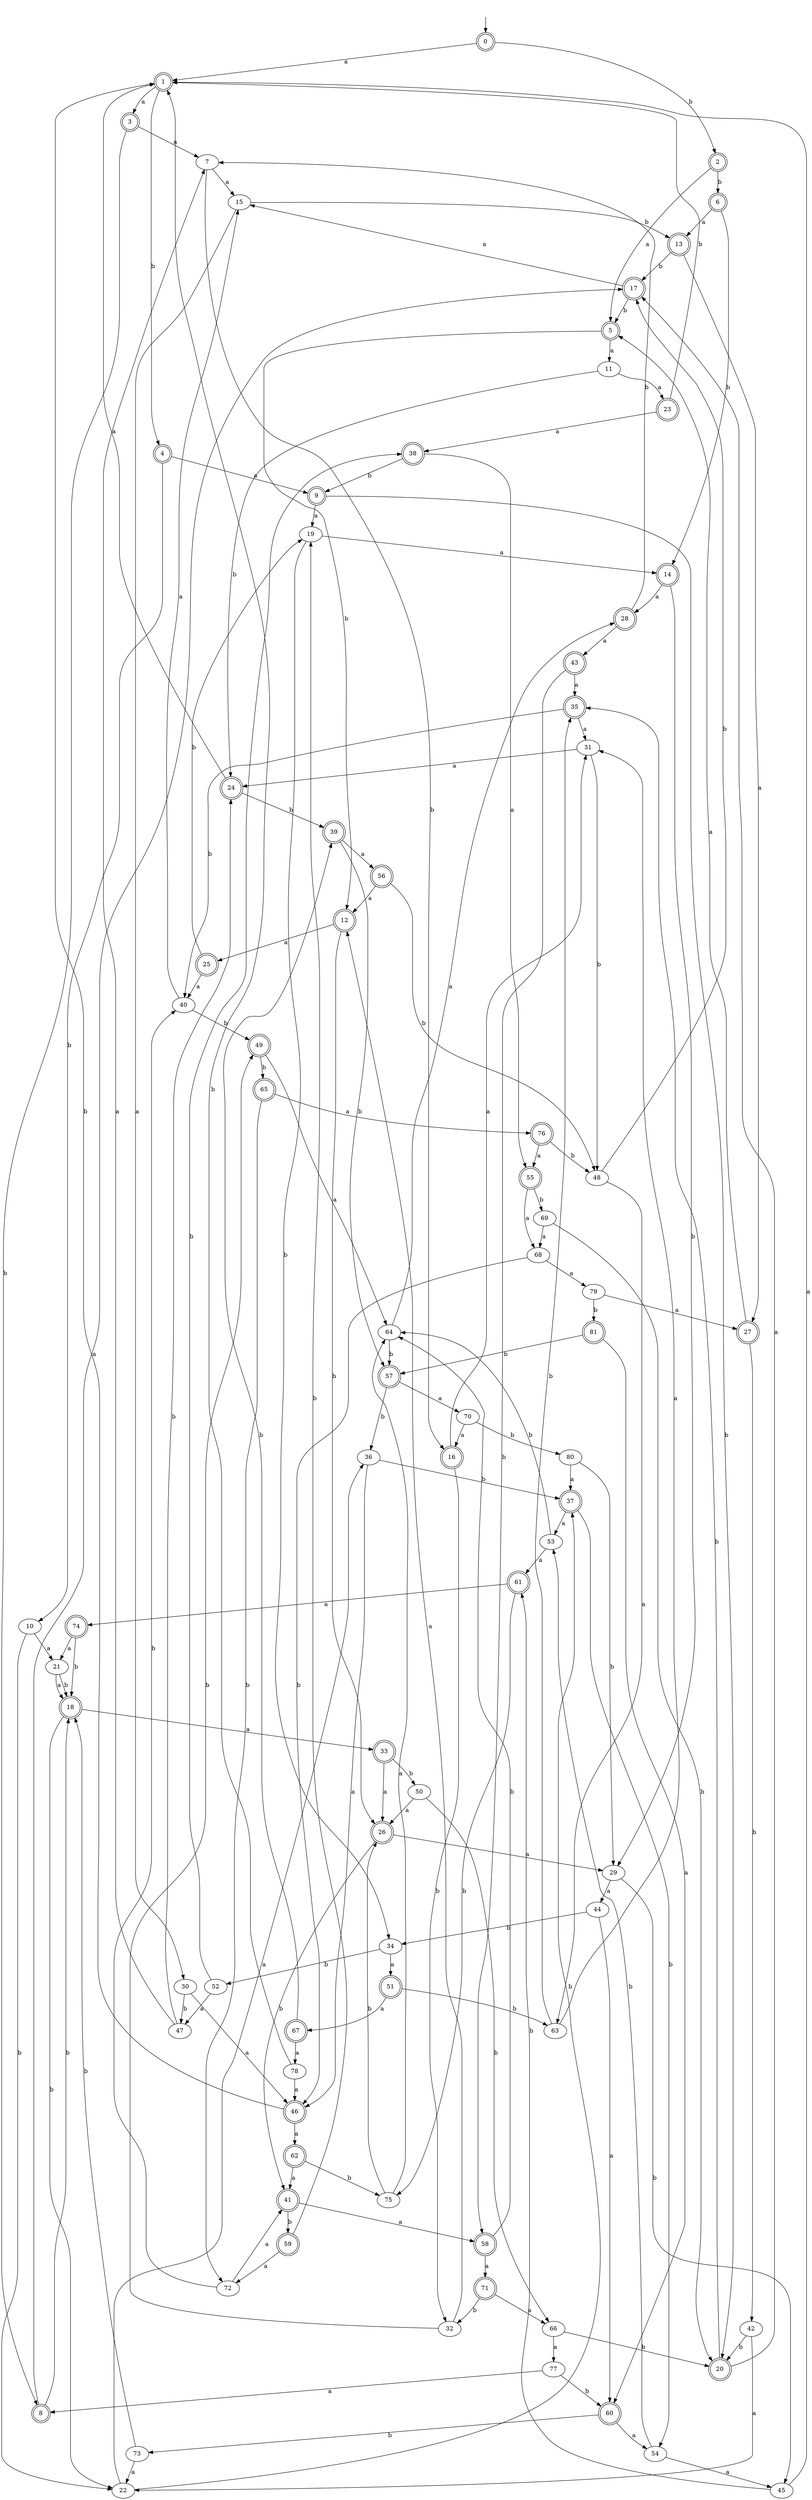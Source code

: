 digraph RandomDFA {
  __start0 [label="", shape=none];
  __start0 -> 0 [label=""];
  0 [shape=circle] [shape=doublecircle]
  0 -> 1 [label="a"]
  0 -> 2 [label="b"]
  1 [shape=doublecircle]
  1 -> 3 [label="a"]
  1 -> 4 [label="b"]
  2 [shape=doublecircle]
  2 -> 5 [label="a"]
  2 -> 6 [label="b"]
  3 [shape=doublecircle]
  3 -> 7 [label="a"]
  3 -> 8 [label="b"]
  4 [shape=doublecircle]
  4 -> 9 [label="a"]
  4 -> 10 [label="b"]
  5 [shape=doublecircle]
  5 -> 11 [label="a"]
  5 -> 12 [label="b"]
  6 [shape=doublecircle]
  6 -> 13 [label="a"]
  6 -> 14 [label="b"]
  7
  7 -> 15 [label="a"]
  7 -> 16 [label="b"]
  8 [shape=doublecircle]
  8 -> 17 [label="a"]
  8 -> 18 [label="b"]
  9 [shape=doublecircle]
  9 -> 19 [label="a"]
  9 -> 20 [label="b"]
  10
  10 -> 21 [label="a"]
  10 -> 22 [label="b"]
  11
  11 -> 23 [label="a"]
  11 -> 24 [label="b"]
  12 [shape=doublecircle]
  12 -> 25 [label="a"]
  12 -> 26 [label="b"]
  13 [shape=doublecircle]
  13 -> 27 [label="a"]
  13 -> 17 [label="b"]
  14 [shape=doublecircle]
  14 -> 28 [label="a"]
  14 -> 29 [label="b"]
  15
  15 -> 30 [label="a"]
  15 -> 13 [label="b"]
  16 [shape=doublecircle]
  16 -> 31 [label="a"]
  16 -> 32 [label="b"]
  17 [shape=doublecircle]
  17 -> 15 [label="a"]
  17 -> 5 [label="b"]
  18 [shape=doublecircle]
  18 -> 33 [label="a"]
  18 -> 22 [label="b"]
  19
  19 -> 14 [label="a"]
  19 -> 34 [label="b"]
  20 [shape=doublecircle]
  20 -> 17 [label="a"]
  20 -> 35 [label="b"]
  21
  21 -> 18 [label="a"]
  21 -> 18 [label="b"]
  22
  22 -> 36 [label="a"]
  22 -> 37 [label="b"]
  23 [shape=doublecircle]
  23 -> 38 [label="a"]
  23 -> 1 [label="b"]
  24 [shape=doublecircle]
  24 -> 1 [label="a"]
  24 -> 39 [label="b"]
  25 [shape=doublecircle]
  25 -> 40 [label="a"]
  25 -> 19 [label="b"]
  26 [shape=doublecircle]
  26 -> 29 [label="a"]
  26 -> 41 [label="b"]
  27 [shape=doublecircle]
  27 -> 5 [label="a"]
  27 -> 42 [label="b"]
  28 [shape=doublecircle]
  28 -> 43 [label="a"]
  28 -> 7 [label="b"]
  29
  29 -> 44 [label="a"]
  29 -> 45 [label="b"]
  30
  30 -> 46 [label="a"]
  30 -> 47 [label="b"]
  31
  31 -> 24 [label="a"]
  31 -> 48 [label="b"]
  32
  32 -> 12 [label="a"]
  32 -> 49 [label="b"]
  33 [shape=doublecircle]
  33 -> 26 [label="a"]
  33 -> 50 [label="b"]
  34
  34 -> 51 [label="a"]
  34 -> 52 [label="b"]
  35 [shape=doublecircle]
  35 -> 31 [label="a"]
  35 -> 40 [label="b"]
  36
  36 -> 46 [label="a"]
  36 -> 37 [label="b"]
  37 [shape=doublecircle]
  37 -> 53 [label="a"]
  37 -> 54 [label="b"]
  38 [shape=doublecircle]
  38 -> 55 [label="a"]
  38 -> 9 [label="b"]
  39 [shape=doublecircle]
  39 -> 56 [label="a"]
  39 -> 57 [label="b"]
  40
  40 -> 15 [label="a"]
  40 -> 49 [label="b"]
  41 [shape=doublecircle]
  41 -> 58 [label="a"]
  41 -> 59 [label="b"]
  42
  42 -> 22 [label="a"]
  42 -> 20 [label="b"]
  43 [shape=doublecircle]
  43 -> 35 [label="a"]
  43 -> 58 [label="b"]
  44
  44 -> 60 [label="a"]
  44 -> 34 [label="b"]
  45
  45 -> 1 [label="a"]
  45 -> 61 [label="b"]
  46 [shape=doublecircle]
  46 -> 62 [label="a"]
  46 -> 1 [label="b"]
  47
  47 -> 7 [label="a"]
  47 -> 24 [label="b"]
  48
  48 -> 63 [label="a"]
  48 -> 17 [label="b"]
  49 [shape=doublecircle]
  49 -> 64 [label="a"]
  49 -> 65 [label="b"]
  50
  50 -> 26 [label="a"]
  50 -> 66 [label="b"]
  51 [shape=doublecircle]
  51 -> 67 [label="a"]
  51 -> 63 [label="b"]
  52
  52 -> 47 [label="a"]
  52 -> 38 [label="b"]
  53
  53 -> 61 [label="a"]
  53 -> 64 [label="b"]
  54
  54 -> 45 [label="a"]
  54 -> 53 [label="b"]
  55 [shape=doublecircle]
  55 -> 68 [label="a"]
  55 -> 69 [label="b"]
  56 [shape=doublecircle]
  56 -> 12 [label="a"]
  56 -> 48 [label="b"]
  57 [shape=doublecircle]
  57 -> 70 [label="a"]
  57 -> 36 [label="b"]
  58 [shape=doublecircle]
  58 -> 71 [label="a"]
  58 -> 64 [label="b"]
  59 [shape=doublecircle]
  59 -> 72 [label="a"]
  59 -> 19 [label="b"]
  60 [shape=doublecircle]
  60 -> 54 [label="a"]
  60 -> 73 [label="b"]
  61 [shape=doublecircle]
  61 -> 74 [label="a"]
  61 -> 75 [label="b"]
  62 [shape=doublecircle]
  62 -> 41 [label="a"]
  62 -> 75 [label="b"]
  63
  63 -> 31 [label="a"]
  63 -> 35 [label="b"]
  64
  64 -> 28 [label="a"]
  64 -> 57 [label="b"]
  65 [shape=doublecircle]
  65 -> 76 [label="a"]
  65 -> 72 [label="b"]
  66
  66 -> 77 [label="a"]
  66 -> 20 [label="b"]
  67 [shape=doublecircle]
  67 -> 78 [label="a"]
  67 -> 39 [label="b"]
  68
  68 -> 79 [label="a"]
  68 -> 46 [label="b"]
  69
  69 -> 68 [label="a"]
  69 -> 20 [label="b"]
  70
  70 -> 16 [label="a"]
  70 -> 80 [label="b"]
  71 [shape=doublecircle]
  71 -> 66 [label="a"]
  71 -> 32 [label="b"]
  72
  72 -> 41 [label="a"]
  72 -> 40 [label="b"]
  73
  73 -> 22 [label="a"]
  73 -> 18 [label="b"]
  74 [shape=doublecircle]
  74 -> 21 [label="a"]
  74 -> 18 [label="b"]
  75
  75 -> 64 [label="a"]
  75 -> 26 [label="b"]
  76 [shape=doublecircle]
  76 -> 55 [label="a"]
  76 -> 48 [label="b"]
  77
  77 -> 8 [label="a"]
  77 -> 60 [label="b"]
  78
  78 -> 46 [label="a"]
  78 -> 1 [label="b"]
  79
  79 -> 27 [label="a"]
  79 -> 81 [label="b"]
  80
  80 -> 37 [label="a"]
  80 -> 29 [label="b"]
  81 [shape=doublecircle]
  81 -> 60 [label="a"]
  81 -> 57 [label="b"]
}
